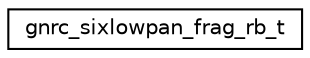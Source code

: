 digraph "Graphical Class Hierarchy"
{
 // LATEX_PDF_SIZE
  edge [fontname="Helvetica",fontsize="10",labelfontname="Helvetica",labelfontsize="10"];
  node [fontname="Helvetica",fontsize="10",shape=record];
  rankdir="LR";
  Node0 [label="gnrc_sixlowpan_frag_rb_t",height=0.2,width=0.4,color="black", fillcolor="white", style="filled",URL="$structgnrc__sixlowpan__frag__rb__t.html",tooltip="An entry in the 6LoWPAN reassembly buffer."];
}
